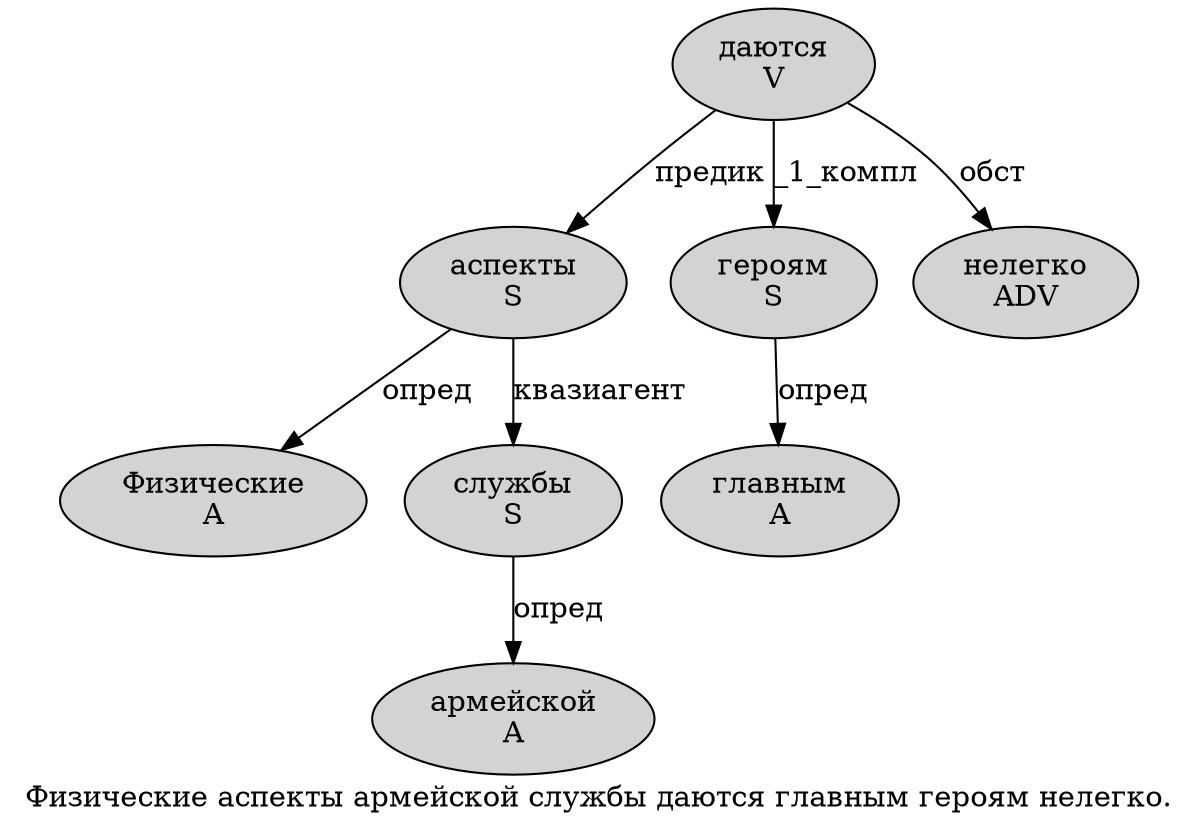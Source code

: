 digraph SENTENCE_468 {
	graph [label="Физические аспекты армейской службы даются главным героям нелегко."]
	node [style=filled]
		0 [label="Физические
A" color="" fillcolor=lightgray penwidth=1 shape=ellipse]
		1 [label="аспекты
S" color="" fillcolor=lightgray penwidth=1 shape=ellipse]
		2 [label="армейской
A" color="" fillcolor=lightgray penwidth=1 shape=ellipse]
		3 [label="службы
S" color="" fillcolor=lightgray penwidth=1 shape=ellipse]
		4 [label="даются
V" color="" fillcolor=lightgray penwidth=1 shape=ellipse]
		5 [label="главным
A" color="" fillcolor=lightgray penwidth=1 shape=ellipse]
		6 [label="героям
S" color="" fillcolor=lightgray penwidth=1 shape=ellipse]
		7 [label="нелегко
ADV" color="" fillcolor=lightgray penwidth=1 shape=ellipse]
			4 -> 1 [label="предик"]
			4 -> 6 [label="_1_компл"]
			4 -> 7 [label="обст"]
			3 -> 2 [label="опред"]
			1 -> 0 [label="опред"]
			1 -> 3 [label="квазиагент"]
			6 -> 5 [label="опред"]
}
